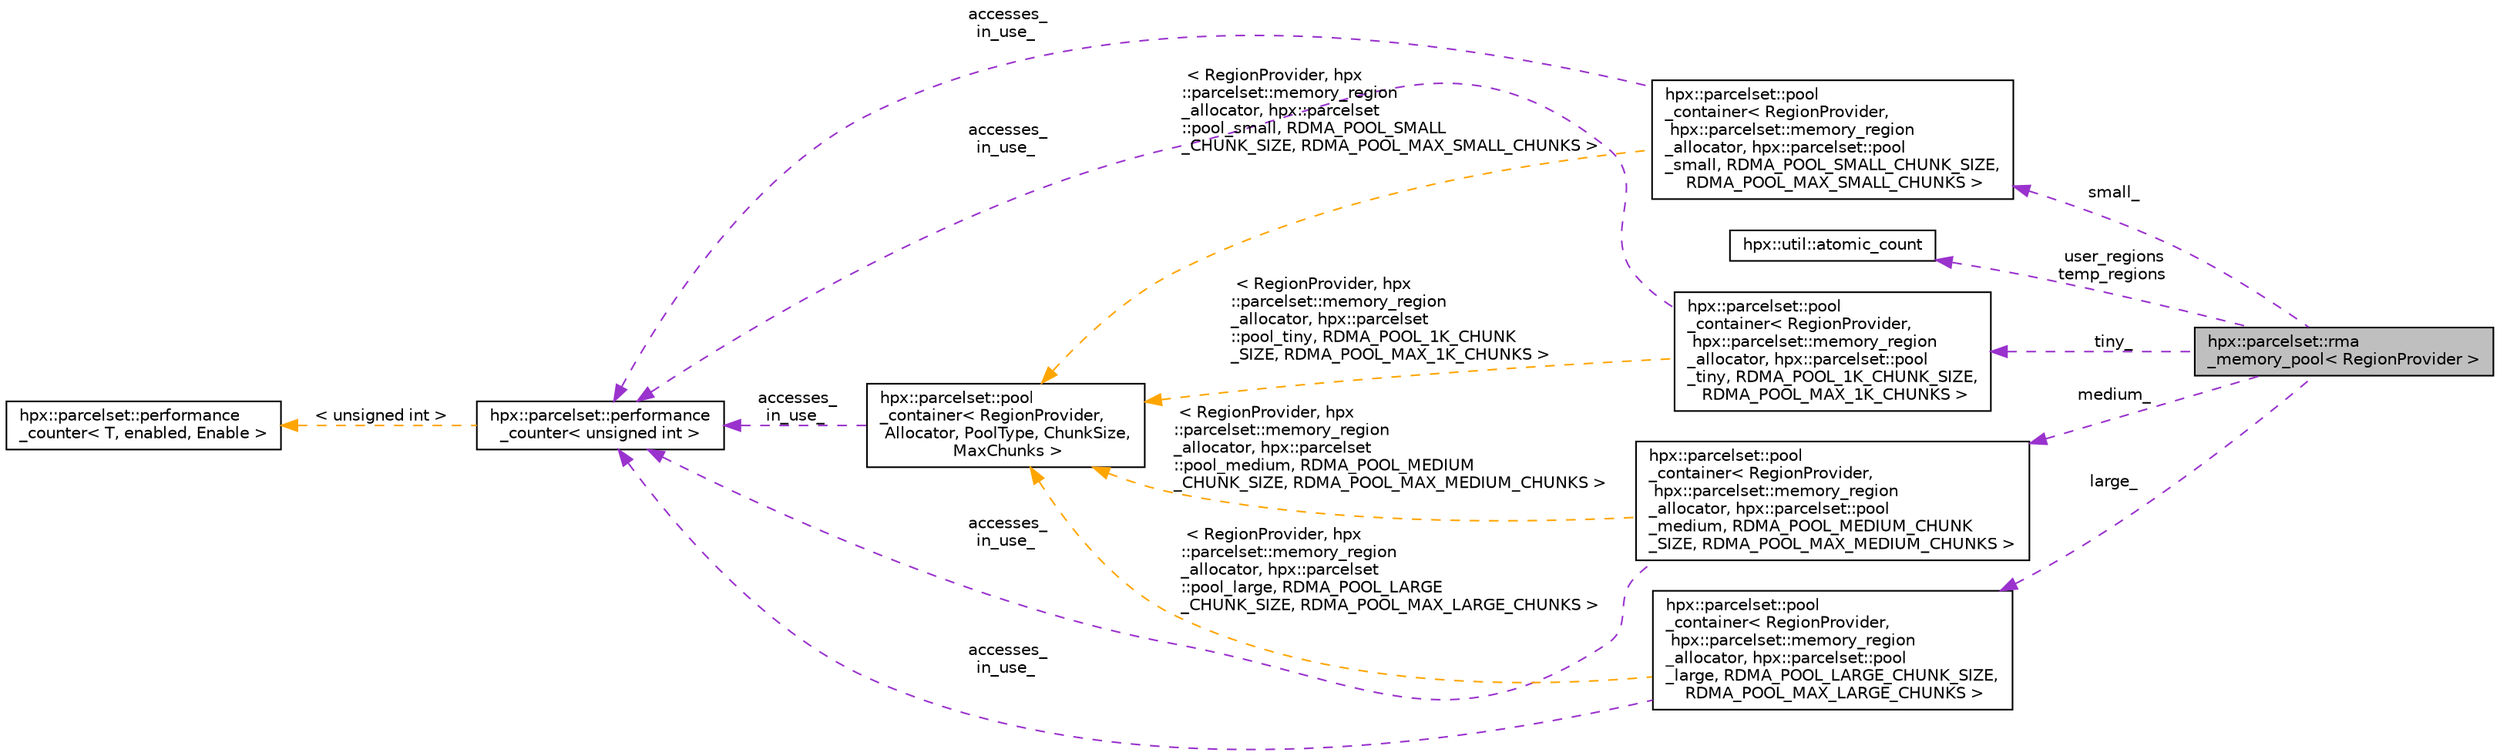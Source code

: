 digraph "hpx::parcelset::rma_memory_pool&lt; RegionProvider &gt;"
{
  edge [fontname="Helvetica",fontsize="10",labelfontname="Helvetica",labelfontsize="10"];
  node [fontname="Helvetica",fontsize="10",shape=record];
  rankdir="LR";
  Node2 [label="hpx::parcelset::rma\l_memory_pool\< RegionProvider \>",height=0.2,width=0.4,color="black", fillcolor="grey75", style="filled", fontcolor="black"];
  Node3 -> Node2 [dir="back",color="darkorchid3",fontsize="10",style="dashed",label=" tiny_" ,fontname="Helvetica"];
  Node3 [label="hpx::parcelset::pool\l_container\< RegionProvider,\l hpx::parcelset::memory_region\l_allocator, hpx::parcelset::pool\l_tiny, RDMA_POOL_1K_CHUNK_SIZE,\l RDMA_POOL_MAX_1K_CHUNKS \>",height=0.2,width=0.4,color="black", fillcolor="white", style="filled",URL="$dc/d3e/structhpx_1_1parcelset_1_1pool__container.html"];
  Node4 -> Node3 [dir="back",color="darkorchid3",fontsize="10",style="dashed",label=" accesses_\nin_use_" ,fontname="Helvetica"];
  Node4 [label="hpx::parcelset::performance\l_counter\< unsigned int \>",height=0.2,width=0.4,color="black", fillcolor="white", style="filled",URL="$db/d19/structhpx_1_1parcelset_1_1performance__counter.html"];
  Node5 -> Node4 [dir="back",color="orange",fontsize="10",style="dashed",label=" \< unsigned int \>" ,fontname="Helvetica"];
  Node5 [label="hpx::parcelset::performance\l_counter\< T, enabled, Enable \>",height=0.2,width=0.4,color="black", fillcolor="white", style="filled",URL="$db/d19/structhpx_1_1parcelset_1_1performance__counter.html"];
  Node6 -> Node3 [dir="back",color="orange",fontsize="10",style="dashed",label=" \< RegionProvider, hpx\l::parcelset::memory_region\l_allocator, hpx::parcelset\l::pool_tiny, RDMA_POOL_1K_CHUNK\l_SIZE, RDMA_POOL_MAX_1K_CHUNKS \>" ,fontname="Helvetica"];
  Node6 [label="hpx::parcelset::pool\l_container\< RegionProvider,\l Allocator, PoolType, ChunkSize,\l MaxChunks \>",height=0.2,width=0.4,color="black", fillcolor="white", style="filled",URL="$dc/d3e/structhpx_1_1parcelset_1_1pool__container.html"];
  Node4 -> Node6 [dir="back",color="darkorchid3",fontsize="10",style="dashed",label=" accesses_\nin_use_" ,fontname="Helvetica"];
  Node7 -> Node2 [dir="back",color="darkorchid3",fontsize="10",style="dashed",label=" user_regions\ntemp_regions" ,fontname="Helvetica"];
  Node7 [label="hpx::util::atomic_count",height=0.2,width=0.4,color="black", fillcolor="white", style="filled",URL="$dc/d59/classhpx_1_1util_1_1atomic__count.html"];
  Node8 -> Node2 [dir="back",color="darkorchid3",fontsize="10",style="dashed",label=" small_" ,fontname="Helvetica"];
  Node8 [label="hpx::parcelset::pool\l_container\< RegionProvider,\l hpx::parcelset::memory_region\l_allocator, hpx::parcelset::pool\l_small, RDMA_POOL_SMALL_CHUNK_SIZE,\l RDMA_POOL_MAX_SMALL_CHUNKS \>",height=0.2,width=0.4,color="black", fillcolor="white", style="filled",URL="$dc/d3e/structhpx_1_1parcelset_1_1pool__container.html"];
  Node4 -> Node8 [dir="back",color="darkorchid3",fontsize="10",style="dashed",label=" accesses_\nin_use_" ,fontname="Helvetica"];
  Node6 -> Node8 [dir="back",color="orange",fontsize="10",style="dashed",label=" \< RegionProvider, hpx\l::parcelset::memory_region\l_allocator, hpx::parcelset\l::pool_small, RDMA_POOL_SMALL\l_CHUNK_SIZE, RDMA_POOL_MAX_SMALL_CHUNKS \>" ,fontname="Helvetica"];
  Node9 -> Node2 [dir="back",color="darkorchid3",fontsize="10",style="dashed",label=" large_" ,fontname="Helvetica"];
  Node9 [label="hpx::parcelset::pool\l_container\< RegionProvider,\l hpx::parcelset::memory_region\l_allocator, hpx::parcelset::pool\l_large, RDMA_POOL_LARGE_CHUNK_SIZE,\l RDMA_POOL_MAX_LARGE_CHUNKS \>",height=0.2,width=0.4,color="black", fillcolor="white", style="filled",URL="$dc/d3e/structhpx_1_1parcelset_1_1pool__container.html"];
  Node4 -> Node9 [dir="back",color="darkorchid3",fontsize="10",style="dashed",label=" accesses_\nin_use_" ,fontname="Helvetica"];
  Node6 -> Node9 [dir="back",color="orange",fontsize="10",style="dashed",label=" \< RegionProvider, hpx\l::parcelset::memory_region\l_allocator, hpx::parcelset\l::pool_large, RDMA_POOL_LARGE\l_CHUNK_SIZE, RDMA_POOL_MAX_LARGE_CHUNKS \>" ,fontname="Helvetica"];
  Node10 -> Node2 [dir="back",color="darkorchid3",fontsize="10",style="dashed",label=" medium_" ,fontname="Helvetica"];
  Node10 [label="hpx::parcelset::pool\l_container\< RegionProvider,\l hpx::parcelset::memory_region\l_allocator, hpx::parcelset::pool\l_medium, RDMA_POOL_MEDIUM_CHUNK\l_SIZE, RDMA_POOL_MAX_MEDIUM_CHUNKS \>",height=0.2,width=0.4,color="black", fillcolor="white", style="filled",URL="$dc/d3e/structhpx_1_1parcelset_1_1pool__container.html"];
  Node4 -> Node10 [dir="back",color="darkorchid3",fontsize="10",style="dashed",label=" accesses_\nin_use_" ,fontname="Helvetica"];
  Node6 -> Node10 [dir="back",color="orange",fontsize="10",style="dashed",label=" \< RegionProvider, hpx\l::parcelset::memory_region\l_allocator, hpx::parcelset\l::pool_medium, RDMA_POOL_MEDIUM\l_CHUNK_SIZE, RDMA_POOL_MAX_MEDIUM_CHUNKS \>" ,fontname="Helvetica"];
}

